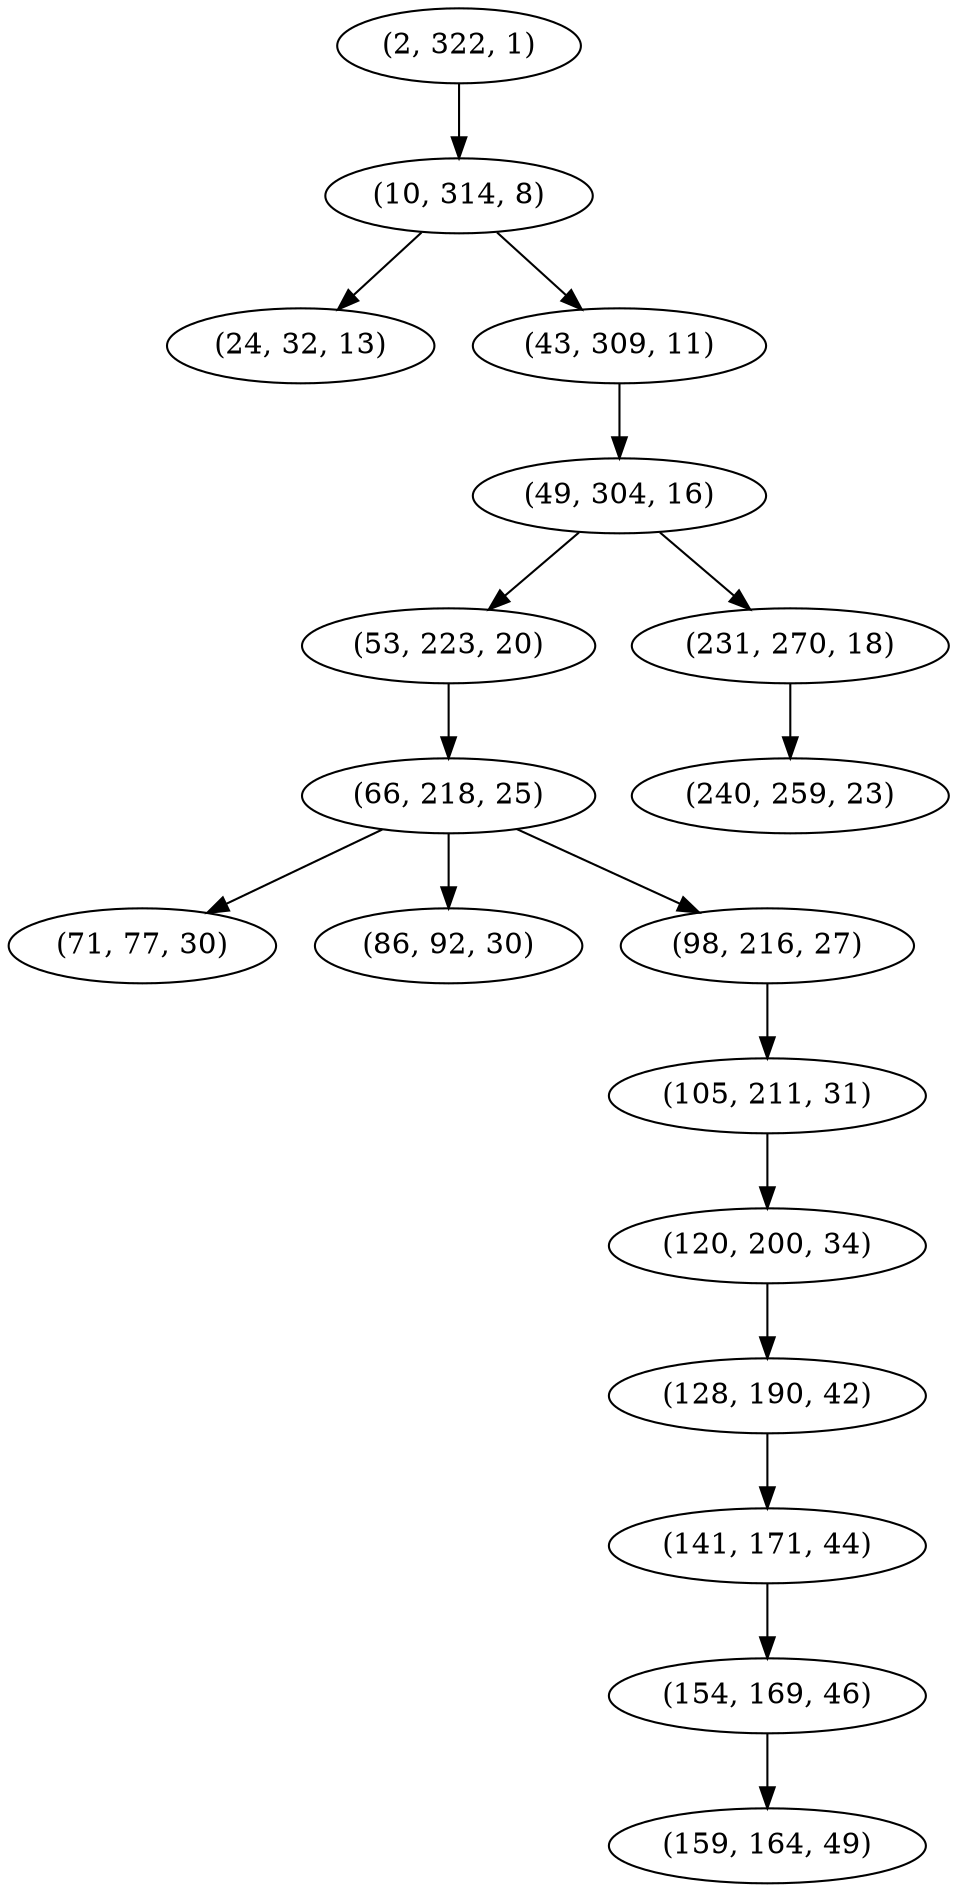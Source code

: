 digraph tree {
    "(2, 322, 1)";
    "(10, 314, 8)";
    "(24, 32, 13)";
    "(43, 309, 11)";
    "(49, 304, 16)";
    "(53, 223, 20)";
    "(66, 218, 25)";
    "(71, 77, 30)";
    "(86, 92, 30)";
    "(98, 216, 27)";
    "(105, 211, 31)";
    "(120, 200, 34)";
    "(128, 190, 42)";
    "(141, 171, 44)";
    "(154, 169, 46)";
    "(159, 164, 49)";
    "(231, 270, 18)";
    "(240, 259, 23)";
    "(2, 322, 1)" -> "(10, 314, 8)";
    "(10, 314, 8)" -> "(24, 32, 13)";
    "(10, 314, 8)" -> "(43, 309, 11)";
    "(43, 309, 11)" -> "(49, 304, 16)";
    "(49, 304, 16)" -> "(53, 223, 20)";
    "(49, 304, 16)" -> "(231, 270, 18)";
    "(53, 223, 20)" -> "(66, 218, 25)";
    "(66, 218, 25)" -> "(71, 77, 30)";
    "(66, 218, 25)" -> "(86, 92, 30)";
    "(66, 218, 25)" -> "(98, 216, 27)";
    "(98, 216, 27)" -> "(105, 211, 31)";
    "(105, 211, 31)" -> "(120, 200, 34)";
    "(120, 200, 34)" -> "(128, 190, 42)";
    "(128, 190, 42)" -> "(141, 171, 44)";
    "(141, 171, 44)" -> "(154, 169, 46)";
    "(154, 169, 46)" -> "(159, 164, 49)";
    "(231, 270, 18)" -> "(240, 259, 23)";
}

